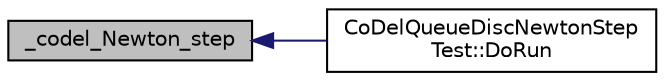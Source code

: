 digraph "_codel_Newton_step"
{
  edge [fontname="Helvetica",fontsize="10",labelfontname="Helvetica",labelfontsize="10"];
  node [fontname="Helvetica",fontsize="10",shape=record];
  rankdir="LR";
  Node1 [label="_codel_Newton_step",height=0.2,width=0.4,color="black", fillcolor="grey75", style="filled", fontcolor="black"];
  Node1 -> Node2 [dir="back",color="midnightblue",fontsize="10",style="solid"];
  Node2 [label="CoDelQueueDiscNewtonStep\lTest::DoRun",height=0.2,width=0.4,color="black", fillcolor="white", style="filled",URL="$dc/d15/classCoDelQueueDiscNewtonStepTest.html#a9c0c31481838de1692b31a59b24026b3",tooltip="Implementation to actually run this TestCase. "];
}
